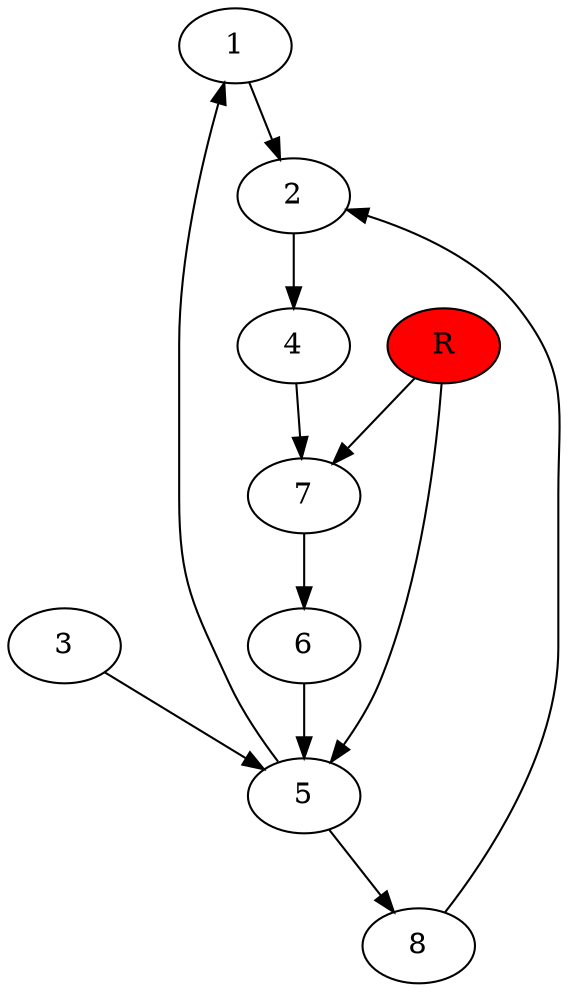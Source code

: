 digraph prb62026 {
	1
	2
	3
	4
	5
	6
	7
	8
	R [fillcolor="#ff0000" style=filled]
	1 -> 2
	2 -> 4
	3 -> 5
	4 -> 7
	5 -> 1
	5 -> 8
	6 -> 5
	7 -> 6
	8 -> 2
	R -> 5
	R -> 7
}
